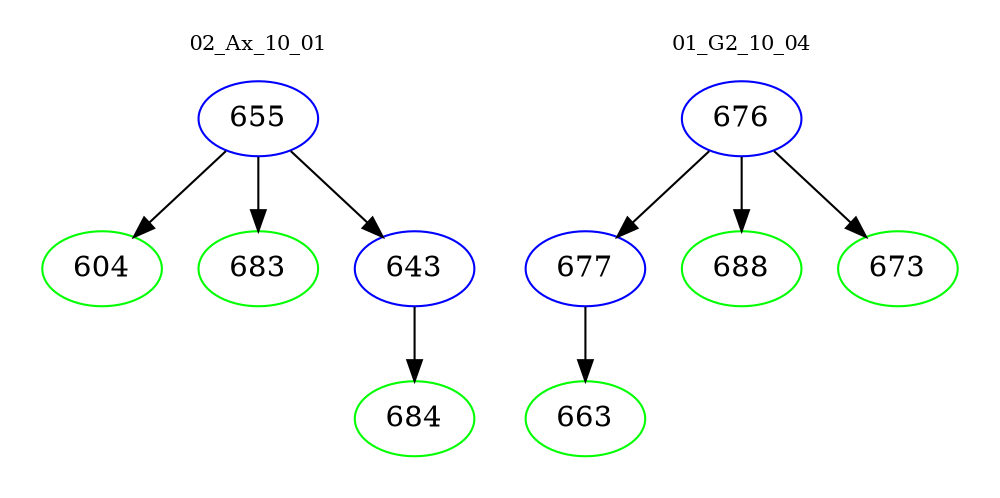 digraph{
subgraph cluster_0 {
color = white
label = "02_Ax_10_01";
fontsize=10;
T0_655 [label="655", color="blue"]
T0_655 -> T0_604 [color="black"]
T0_604 [label="604", color="green"]
T0_655 -> T0_683 [color="black"]
T0_683 [label="683", color="green"]
T0_655 -> T0_643 [color="black"]
T0_643 [label="643", color="blue"]
T0_643 -> T0_684 [color="black"]
T0_684 [label="684", color="green"]
}
subgraph cluster_1 {
color = white
label = "01_G2_10_04";
fontsize=10;
T1_676 [label="676", color="blue"]
T1_676 -> T1_677 [color="black"]
T1_677 [label="677", color="blue"]
T1_677 -> T1_663 [color="black"]
T1_663 [label="663", color="green"]
T1_676 -> T1_688 [color="black"]
T1_688 [label="688", color="green"]
T1_676 -> T1_673 [color="black"]
T1_673 [label="673", color="green"]
}
}
